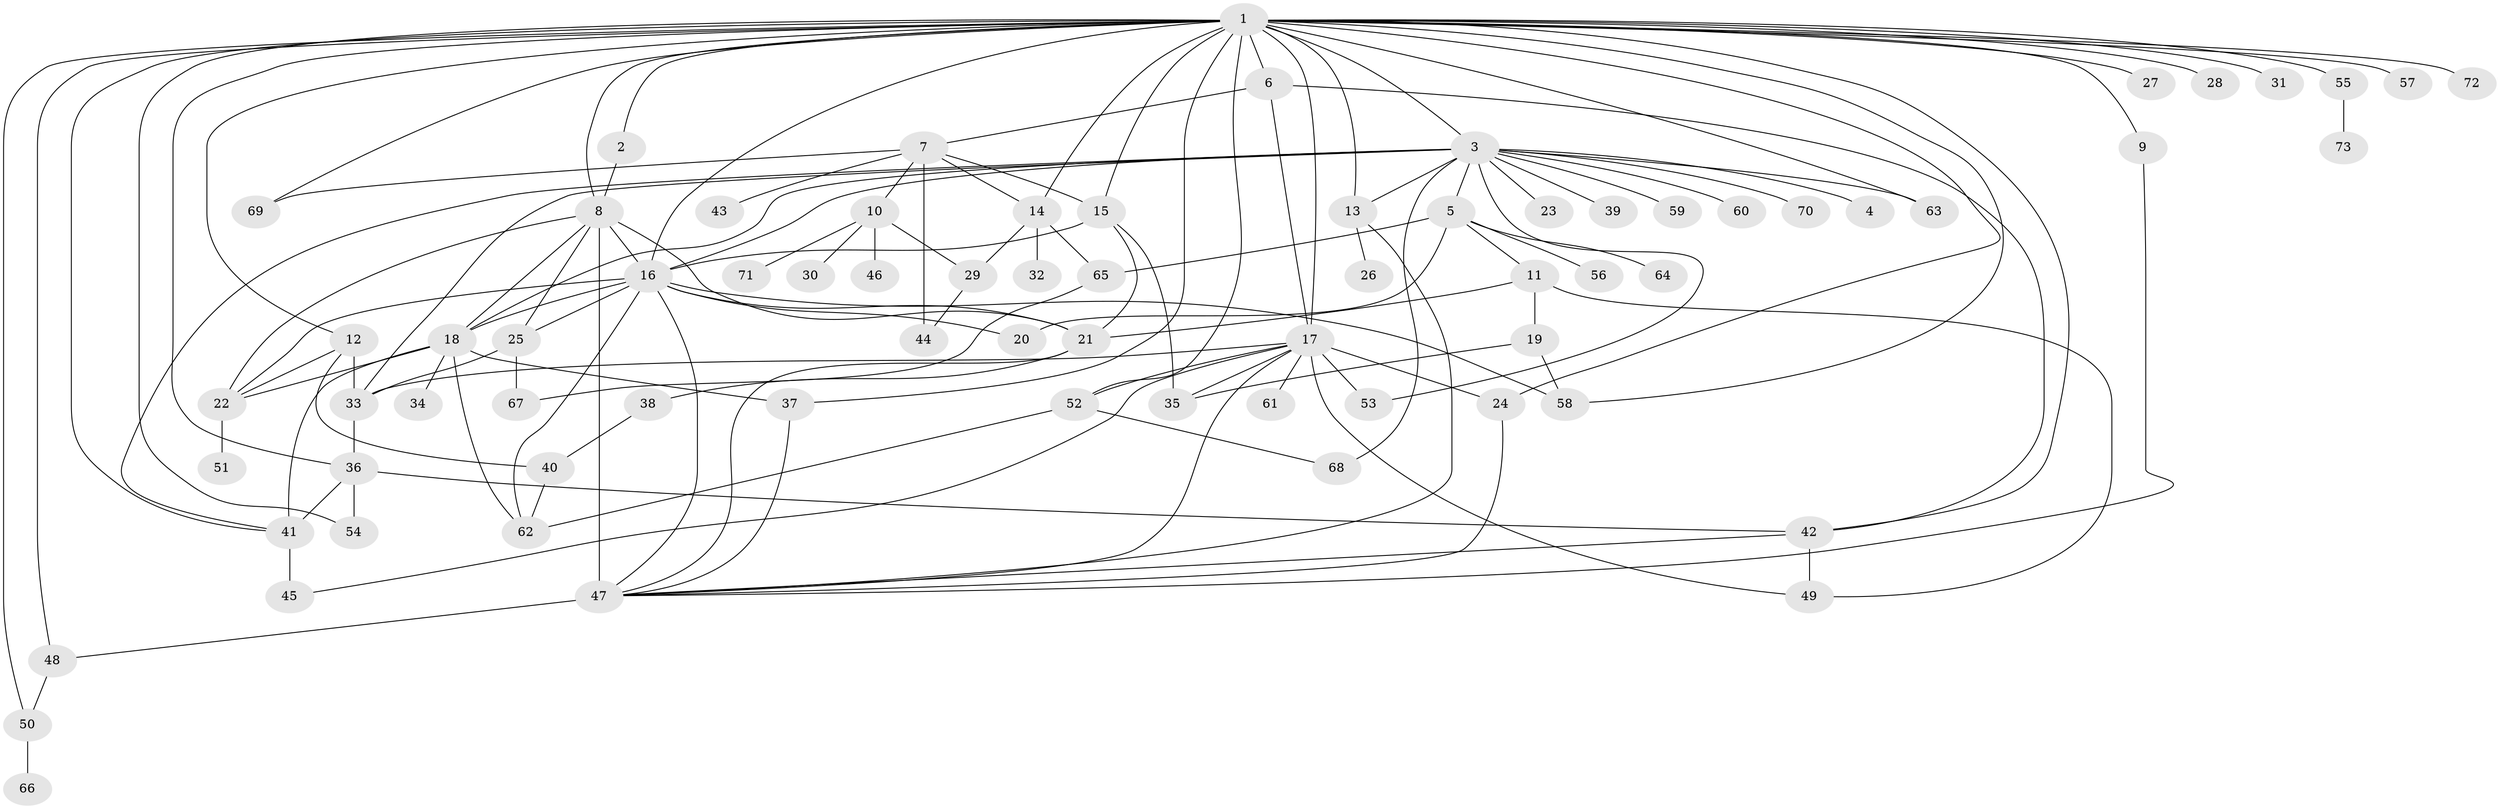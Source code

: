 // original degree distribution, {33: 0.006896551724137931, 2: 0.2482758620689655, 19: 0.006896551724137931, 1: 0.41379310344827586, 7: 0.006896551724137931, 4: 0.05517241379310345, 8: 0.027586206896551724, 18: 0.013793103448275862, 6: 0.020689655172413793, 3: 0.15862068965517243, 16: 0.006896551724137931, 10: 0.006896551724137931, 5: 0.027586206896551724}
// Generated by graph-tools (version 1.1) at 2025/50/03/04/25 22:50:21]
// undirected, 73 vertices, 132 edges
graph export_dot {
  node [color=gray90,style=filled];
  1;
  2;
  3;
  4;
  5;
  6;
  7;
  8;
  9;
  10;
  11;
  12;
  13;
  14;
  15;
  16;
  17;
  18;
  19;
  20;
  21;
  22;
  23;
  24;
  25;
  26;
  27;
  28;
  29;
  30;
  31;
  32;
  33;
  34;
  35;
  36;
  37;
  38;
  39;
  40;
  41;
  42;
  43;
  44;
  45;
  46;
  47;
  48;
  49;
  50;
  51;
  52;
  53;
  54;
  55;
  56;
  57;
  58;
  59;
  60;
  61;
  62;
  63;
  64;
  65;
  66;
  67;
  68;
  69;
  70;
  71;
  72;
  73;
  1 -- 2 [weight=1.0];
  1 -- 3 [weight=1.0];
  1 -- 6 [weight=1.0];
  1 -- 8 [weight=1.0];
  1 -- 9 [weight=1.0];
  1 -- 12 [weight=1.0];
  1 -- 13 [weight=1.0];
  1 -- 14 [weight=2.0];
  1 -- 15 [weight=1.0];
  1 -- 16 [weight=1.0];
  1 -- 17 [weight=1.0];
  1 -- 24 [weight=1.0];
  1 -- 27 [weight=1.0];
  1 -- 28 [weight=1.0];
  1 -- 31 [weight=1.0];
  1 -- 36 [weight=1.0];
  1 -- 37 [weight=1.0];
  1 -- 41 [weight=1.0];
  1 -- 42 [weight=1.0];
  1 -- 48 [weight=1.0];
  1 -- 50 [weight=1.0];
  1 -- 52 [weight=1.0];
  1 -- 54 [weight=1.0];
  1 -- 55 [weight=1.0];
  1 -- 57 [weight=1.0];
  1 -- 58 [weight=1.0];
  1 -- 63 [weight=1.0];
  1 -- 69 [weight=1.0];
  1 -- 72 [weight=1.0];
  2 -- 8 [weight=1.0];
  3 -- 4 [weight=1.0];
  3 -- 5 [weight=1.0];
  3 -- 13 [weight=1.0];
  3 -- 16 [weight=1.0];
  3 -- 18 [weight=1.0];
  3 -- 23 [weight=1.0];
  3 -- 33 [weight=1.0];
  3 -- 39 [weight=1.0];
  3 -- 41 [weight=1.0];
  3 -- 53 [weight=1.0];
  3 -- 59 [weight=1.0];
  3 -- 60 [weight=1.0];
  3 -- 63 [weight=1.0];
  3 -- 68 [weight=1.0];
  3 -- 70 [weight=1.0];
  5 -- 11 [weight=1.0];
  5 -- 20 [weight=1.0];
  5 -- 56 [weight=1.0];
  5 -- 64 [weight=1.0];
  5 -- 65 [weight=1.0];
  6 -- 7 [weight=1.0];
  6 -- 17 [weight=1.0];
  6 -- 42 [weight=1.0];
  7 -- 10 [weight=1.0];
  7 -- 14 [weight=1.0];
  7 -- 15 [weight=1.0];
  7 -- 43 [weight=1.0];
  7 -- 44 [weight=1.0];
  7 -- 69 [weight=1.0];
  8 -- 16 [weight=1.0];
  8 -- 18 [weight=1.0];
  8 -- 21 [weight=1.0];
  8 -- 22 [weight=1.0];
  8 -- 25 [weight=1.0];
  8 -- 47 [weight=9.0];
  9 -- 47 [weight=1.0];
  10 -- 29 [weight=1.0];
  10 -- 30 [weight=1.0];
  10 -- 46 [weight=1.0];
  10 -- 71 [weight=1.0];
  11 -- 19 [weight=2.0];
  11 -- 21 [weight=1.0];
  11 -- 49 [weight=1.0];
  12 -- 22 [weight=1.0];
  12 -- 33 [weight=4.0];
  12 -- 40 [weight=1.0];
  13 -- 26 [weight=1.0];
  13 -- 47 [weight=2.0];
  14 -- 29 [weight=1.0];
  14 -- 32 [weight=2.0];
  14 -- 65 [weight=1.0];
  15 -- 16 [weight=4.0];
  15 -- 21 [weight=2.0];
  15 -- 35 [weight=1.0];
  16 -- 18 [weight=1.0];
  16 -- 20 [weight=1.0];
  16 -- 21 [weight=1.0];
  16 -- 22 [weight=1.0];
  16 -- 25 [weight=1.0];
  16 -- 47 [weight=1.0];
  16 -- 58 [weight=1.0];
  16 -- 62 [weight=1.0];
  17 -- 24 [weight=5.0];
  17 -- 33 [weight=2.0];
  17 -- 35 [weight=1.0];
  17 -- 45 [weight=1.0];
  17 -- 47 [weight=1.0];
  17 -- 49 [weight=1.0];
  17 -- 52 [weight=1.0];
  17 -- 53 [weight=1.0];
  17 -- 61 [weight=1.0];
  18 -- 22 [weight=1.0];
  18 -- 34 [weight=1.0];
  18 -- 37 [weight=2.0];
  18 -- 41 [weight=1.0];
  18 -- 62 [weight=1.0];
  19 -- 35 [weight=1.0];
  19 -- 58 [weight=1.0];
  21 -- 38 [weight=1.0];
  21 -- 47 [weight=1.0];
  22 -- 51 [weight=1.0];
  24 -- 47 [weight=1.0];
  25 -- 33 [weight=1.0];
  25 -- 67 [weight=1.0];
  29 -- 44 [weight=1.0];
  33 -- 36 [weight=1.0];
  36 -- 41 [weight=1.0];
  36 -- 42 [weight=1.0];
  36 -- 54 [weight=1.0];
  37 -- 47 [weight=1.0];
  38 -- 40 [weight=1.0];
  40 -- 62 [weight=1.0];
  41 -- 45 [weight=2.0];
  42 -- 47 [weight=1.0];
  42 -- 49 [weight=2.0];
  47 -- 48 [weight=1.0];
  48 -- 50 [weight=1.0];
  50 -- 66 [weight=1.0];
  52 -- 62 [weight=1.0];
  52 -- 68 [weight=1.0];
  55 -- 73 [weight=1.0];
  65 -- 67 [weight=1.0];
}
